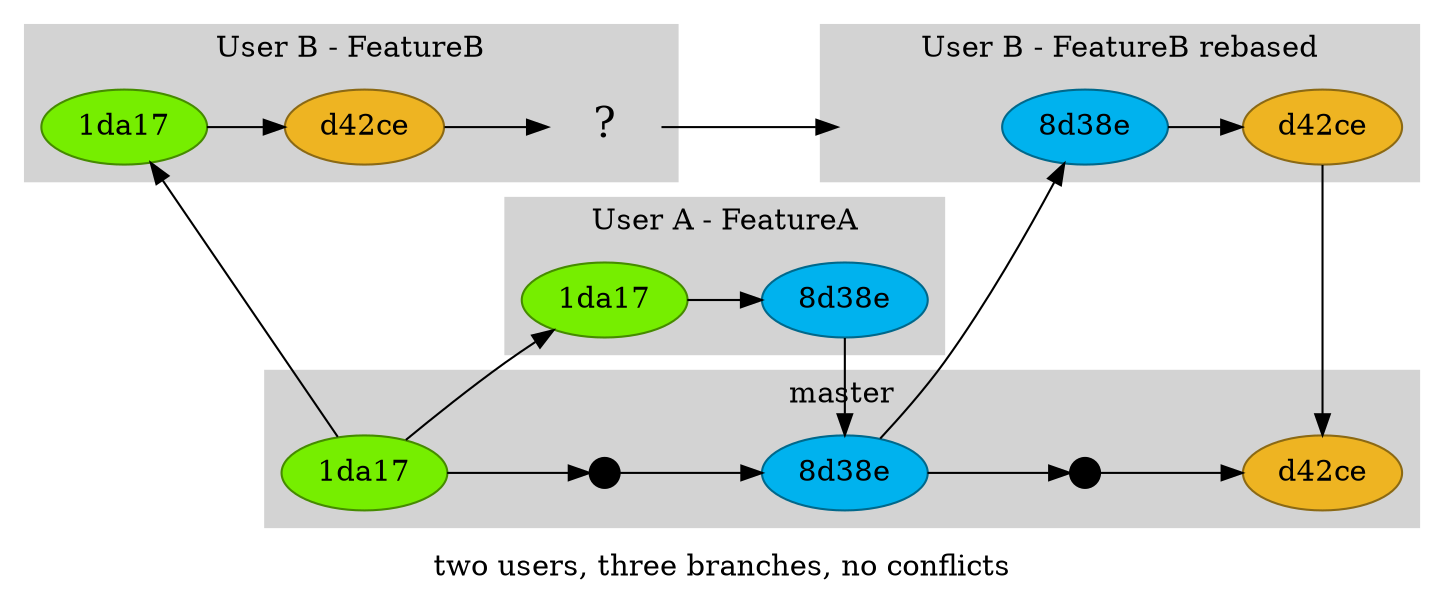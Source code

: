 digraph git {
	rankdir=LR
	label="two users, three branches, no conflicts"
	node [style=filled]

	subgraph cluster_master {
		label = "master"
		style=filled
		color=lightgrey

		m0 -> m1 -> m2 -> m3 -> m4
		m0 [label="1da17", color=chartreuse4, fillcolor=chartreuse2, pin=true]
		// Empty items for alignment
		m1, m3 [shape=point, height=.2, width=.2]
		m2 [label="8d38e", color=deepskyblue4, fillcolor=deepskyblue2]
		m4 [label="d42ce", color=goldenrod4, fillcolor=goldenrod2]
	}
	subgraph cluster_0 {
		label="User A - FeatureA"
		style=filled
		color=lightgrey

		a0 [label="1da17", color=chartreuse4, fillcolor=chartreuse2]
		a1 [label="8d38e", color=deepskyblue4, fillcolor=deepskyblue2]
		m0 -> a0 -> a1 -> m2

	}
	subgraph cluster_1 {
		label="User B - FeatureB"
		style=filled
		color=lightgrey
		b0 [label="1da17", color=chartreuse4, fillcolor=chartreuse2]
		b1 [label="d42ce", color=goldenrod4, fillcolor=goldenrod2]
		b2 [label="?", shape=none, fontsize=20]

		b0 -> b1 -> b2
		m0 -> b0
	}
	subgraph cluster_2 {
		label="User B - FeatureB rebased"
		style=filled
		color=lightgrey
		c0 [shape=none, label="", height=.1, width=.1]
		c1 [label="8d38e", color=deepskyblue4, fillcolor=deepskyblue2]
		c2 [label="d42ce", color=goldenrod4, fillcolor=goldenrod2]

		c0 -> c1 [style=invis]
		c1 -> c2 -> m4
		m2 -> c1
		b2 -> c0
	}
}
